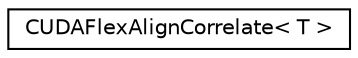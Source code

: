 digraph "Graphical Class Hierarchy"
{
  edge [fontname="Helvetica",fontsize="10",labelfontname="Helvetica",labelfontsize="10"];
  node [fontname="Helvetica",fontsize="10",shape=record];
  rankdir="LR";
  Node0 [label="CUDAFlexAlignCorrelate\< T \>",height=0.2,width=0.4,color="black", fillcolor="white", style="filled",URL="$classCUDAFlexAlignCorrelate.html"];
}
